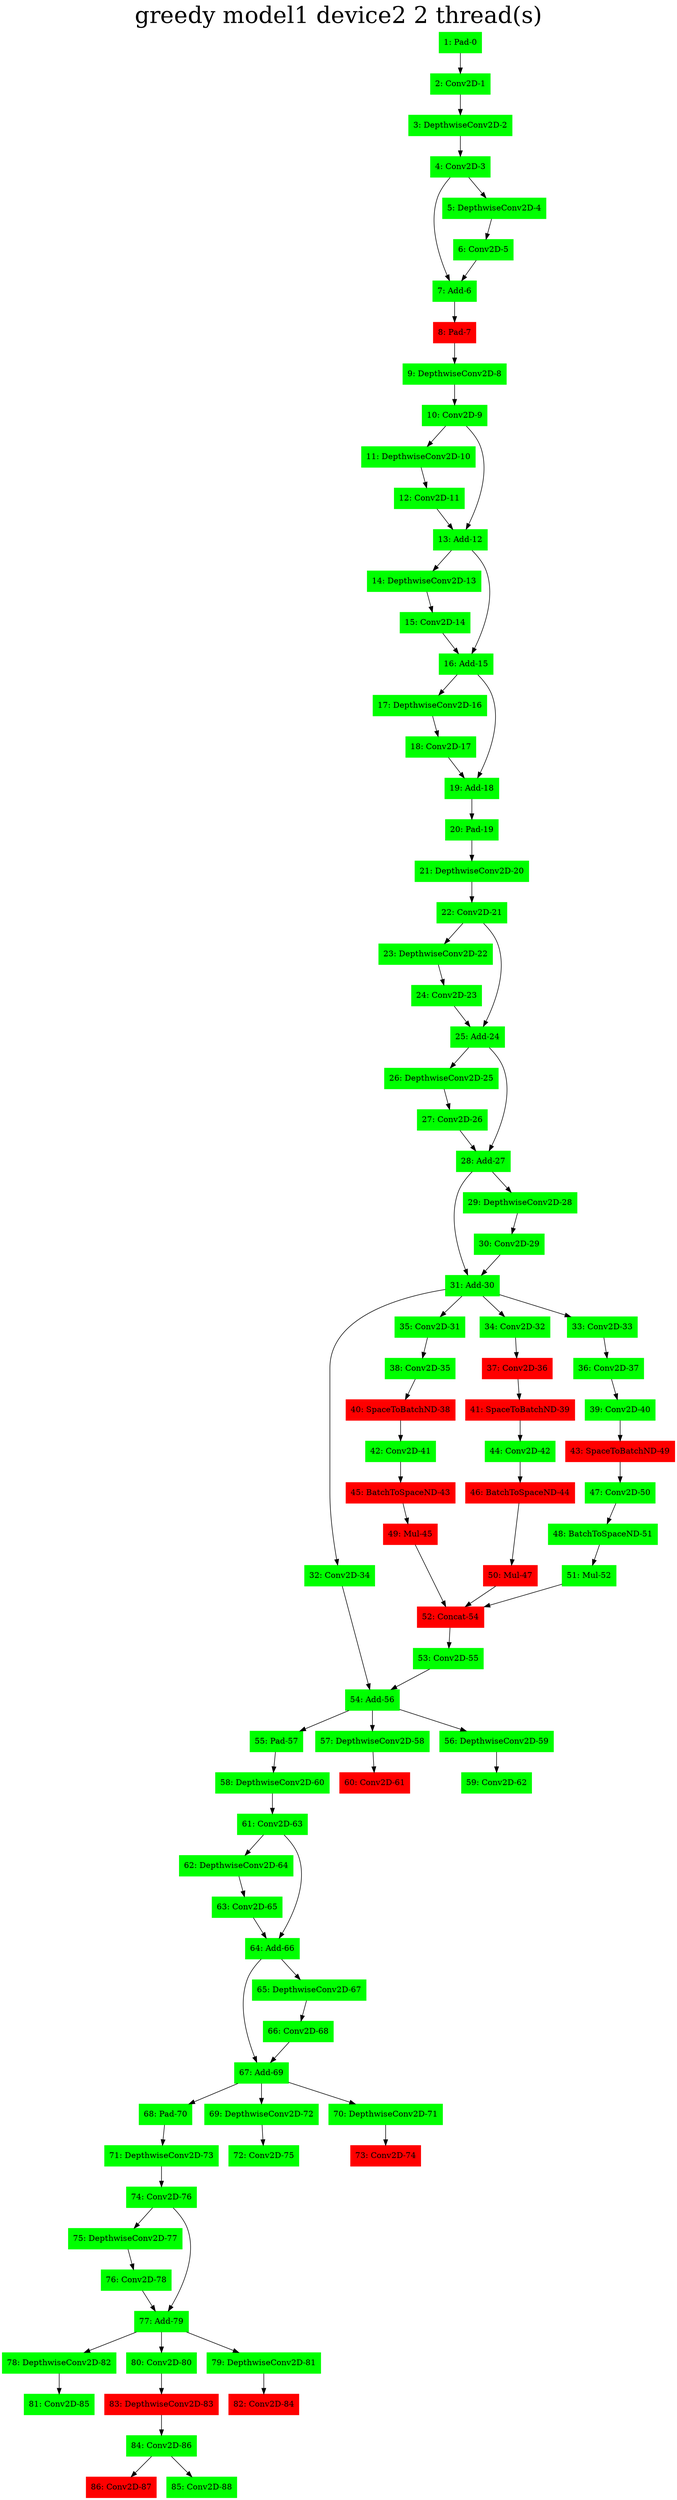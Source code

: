 digraph G {
label     = "greedy model1 device2 2 thread(s)"
    labelloc  =  t // t: Place the graph's title on top.
    fontsize  = 40 // Make title stand out by giving a large font size
    fontcolor = black"1: Pad-0"->"2: Conv2D-1";
"1: Pad-0" [shape=box,style=filled,color=green];
"2: Conv2D-1"->"3: DepthwiseConv2D-2";
"2: Conv2D-1" [shape=box,style=filled,color=green];
"3: DepthwiseConv2D-2"->"4: Conv2D-3";
"3: DepthwiseConv2D-2" [shape=box,style=filled,color=green];
"4: Conv2D-3"->"7: Add-6";
"4: Conv2D-3"->"5: DepthwiseConv2D-4";
"4: Conv2D-3" [shape=box,style=filled,color=green];
"5: DepthwiseConv2D-4"->"6: Conv2D-5";
"5: DepthwiseConv2D-4" [shape=box,style=filled,color=green];
"6: Conv2D-5"->"7: Add-6";
"6: Conv2D-5" [shape=box,style=filled,color=green];
"7: Add-6"->"8: Pad-7";
"7: Add-6" [shape=box,style=filled,color=green];
"8: Pad-7"->"9: DepthwiseConv2D-8";
"8: Pad-7" [shape=box,style=filled,color=red];
"9: DepthwiseConv2D-8"->"10: Conv2D-9";
"9: DepthwiseConv2D-8" [shape=box,style=filled,color=green];
"10: Conv2D-9"->"11: DepthwiseConv2D-10";
"10: Conv2D-9"->"13: Add-12";
"10: Conv2D-9" [shape=box,style=filled,color=green];
"11: DepthwiseConv2D-10"->"12: Conv2D-11";
"11: DepthwiseConv2D-10" [shape=box,style=filled,color=green];
"12: Conv2D-11"->"13: Add-12";
"12: Conv2D-11" [shape=box,style=filled,color=green];
"13: Add-12"->"14: DepthwiseConv2D-13";
"13: Add-12"->"16: Add-15";
"13: Add-12" [shape=box,style=filled,color=green];
"14: DepthwiseConv2D-13"->"15: Conv2D-14";
"14: DepthwiseConv2D-13" [shape=box,style=filled,color=green];
"15: Conv2D-14"->"16: Add-15";
"15: Conv2D-14" [shape=box,style=filled,color=green];
"16: Add-15"->"17: DepthwiseConv2D-16";
"16: Add-15"->"19: Add-18";
"16: Add-15" [shape=box,style=filled,color=green];
"17: DepthwiseConv2D-16"->"18: Conv2D-17";
"17: DepthwiseConv2D-16" [shape=box,style=filled,color=green];
"18: Conv2D-17"->"19: Add-18";
"18: Conv2D-17" [shape=box,style=filled,color=green];
"19: Add-18"->"20: Pad-19";
"19: Add-18" [shape=box,style=filled,color=green];
"20: Pad-19"->"21: DepthwiseConv2D-20";
"20: Pad-19" [shape=box,style=filled,color=green];
"21: DepthwiseConv2D-20"->"22: Conv2D-21";
"21: DepthwiseConv2D-20" [shape=box,style=filled,color=green];
"22: Conv2D-21"->"23: DepthwiseConv2D-22";
"22: Conv2D-21"->"25: Add-24";
"22: Conv2D-21" [shape=box,style=filled,color=green];
"23: DepthwiseConv2D-22"->"24: Conv2D-23";
"23: DepthwiseConv2D-22" [shape=box,style=filled,color=green];
"24: Conv2D-23"->"25: Add-24";
"24: Conv2D-23" [shape=box,style=filled,color=green];
"25: Add-24"->"26: DepthwiseConv2D-25";
"25: Add-24"->"28: Add-27";
"25: Add-24" [shape=box,style=filled,color=green];
"26: DepthwiseConv2D-25"->"27: Conv2D-26";
"26: DepthwiseConv2D-25" [shape=box,style=filled,color=green];
"27: Conv2D-26"->"28: Add-27";
"27: Conv2D-26" [shape=box,style=filled,color=green];
"28: Add-27"->"31: Add-30";
"28: Add-27"->"29: DepthwiseConv2D-28";
"28: Add-27" [shape=box,style=filled,color=green];
"29: DepthwiseConv2D-28"->"30: Conv2D-29";
"29: DepthwiseConv2D-28" [shape=box,style=filled,color=green];
"30: Conv2D-29"->"31: Add-30";
"30: Conv2D-29" [shape=box,style=filled,color=green];
"31: Add-30"->"33: Conv2D-33";
"31: Add-30"->"32: Conv2D-34";
"31: Add-30"->"35: Conv2D-31";
"31: Add-30"->"34: Conv2D-32";
"31: Add-30" [shape=box,style=filled,color=green];
"32: Conv2D-34"->"54: Add-56";
"32: Conv2D-34" [shape=box,style=filled,color=green];
"33: Conv2D-33"->"36: Conv2D-37";
"33: Conv2D-33" [shape=box,style=filled,color=green];
"36: Conv2D-37"->"39: Conv2D-40";
"36: Conv2D-37" [shape=box,style=filled,color=green];
"39: Conv2D-40"->"43: SpaceToBatchND-49";
"39: Conv2D-40" [shape=box,style=filled,color=green];
"43: SpaceToBatchND-49"->"47: Conv2D-50";
"43: SpaceToBatchND-49" [shape=box,style=filled,color=red];
"47: Conv2D-50"->"48: BatchToSpaceND-51";
"47: Conv2D-50" [shape=box,style=filled,color=green];
"48: BatchToSpaceND-51"->"51: Mul-52";
"48: BatchToSpaceND-51" [shape=box,style=filled,color=green];
"51: Mul-52"->"52: Concat-54";
"51: Mul-52" [shape=box,style=filled,color=green];
"34: Conv2D-32"->"37: Conv2D-36";
"34: Conv2D-32" [shape=box,style=filled,color=green];
"37: Conv2D-36"->"41: SpaceToBatchND-39";
"37: Conv2D-36" [shape=box,style=filled,color=red];
"41: SpaceToBatchND-39"->"44: Conv2D-42";
"41: SpaceToBatchND-39" [shape=box,style=filled,color=red];
"44: Conv2D-42"->"46: BatchToSpaceND-44";
"44: Conv2D-42" [shape=box,style=filled,color=green];
"46: BatchToSpaceND-44"->"50: Mul-47";
"46: BatchToSpaceND-44" [shape=box,style=filled,color=red];
"50: Mul-47"->"52: Concat-54";
"50: Mul-47" [shape=box,style=filled,color=red];
"35: Conv2D-31"->"38: Conv2D-35";
"35: Conv2D-31" [shape=box,style=filled,color=green];
"38: Conv2D-35"->"40: SpaceToBatchND-38";
"38: Conv2D-35" [shape=box,style=filled,color=green];
"40: SpaceToBatchND-38"->"42: Conv2D-41";
"40: SpaceToBatchND-38" [shape=box,style=filled,color=red];
"42: Conv2D-41"->"45: BatchToSpaceND-43";
"42: Conv2D-41" [shape=box,style=filled,color=green];
"45: BatchToSpaceND-43"->"49: Mul-45";
"45: BatchToSpaceND-43" [shape=box,style=filled,color=red];
"49: Mul-45"->"52: Concat-54";
"49: Mul-45" [shape=box,style=filled,color=red];
"52: Concat-54"->"53: Conv2D-55";
"52: Concat-54" [shape=box,style=filled,color=red];
"53: Conv2D-55"->"54: Add-56";
"53: Conv2D-55" [shape=box,style=filled,color=green];
"54: Add-56"->"55: Pad-57";
"54: Add-56"->"57: DepthwiseConv2D-58";
"54: Add-56"->"56: DepthwiseConv2D-59";
"54: Add-56" [shape=box,style=filled,color=green];
"55: Pad-57"->"58: DepthwiseConv2D-60";
"55: Pad-57" [shape=box,style=filled,color=green];
"58: DepthwiseConv2D-60"->"61: Conv2D-63";
"58: DepthwiseConv2D-60" [shape=box,style=filled,color=green];
"61: Conv2D-63"->"62: DepthwiseConv2D-64";
"61: Conv2D-63"->"64: Add-66";
"61: Conv2D-63" [shape=box,style=filled,color=green];
"62: DepthwiseConv2D-64"->"63: Conv2D-65";
"62: DepthwiseConv2D-64" [shape=box,style=filled,color=green];
"63: Conv2D-65"->"64: Add-66";
"63: Conv2D-65" [shape=box,style=filled,color=green];
"64: Add-66"->"67: Add-69";
"64: Add-66"->"65: DepthwiseConv2D-67";
"64: Add-66" [shape=box,style=filled,color=green];
"65: DepthwiseConv2D-67"->"66: Conv2D-68";
"65: DepthwiseConv2D-67" [shape=box,style=filled,color=green];
"66: Conv2D-68"->"67: Add-69";
"66: Conv2D-68" [shape=box,style=filled,color=green];
"67: Add-69"->"68: Pad-70";
"67: Add-69"->"69: DepthwiseConv2D-72";
"67: Add-69"->"70: DepthwiseConv2D-71";
"67: Add-69" [shape=box,style=filled,color=green];
"68: Pad-70"->"71: DepthwiseConv2D-73";
"68: Pad-70" [shape=box,style=filled,color=green];
"71: DepthwiseConv2D-73"->"74: Conv2D-76";
"71: DepthwiseConv2D-73" [shape=box,style=filled,color=green];
"74: Conv2D-76"->"75: DepthwiseConv2D-77";
"74: Conv2D-76"->"77: Add-79";
"74: Conv2D-76" [shape=box,style=filled,color=green];
"75: DepthwiseConv2D-77"->"76: Conv2D-78";
"75: DepthwiseConv2D-77" [shape=box,style=filled,color=green];
"76: Conv2D-78"->"77: Add-79";
"76: Conv2D-78" [shape=box,style=filled,color=green];
"77: Add-79"->"78: DepthwiseConv2D-82";
"77: Add-79"->"80: Conv2D-80";
"77: Add-79"->"79: DepthwiseConv2D-81";
"77: Add-79" [shape=box,style=filled,color=green];
"80: Conv2D-80"->"83: DepthwiseConv2D-83";
"80: Conv2D-80" [shape=box,style=filled,color=green];
"83: DepthwiseConv2D-83"->"84: Conv2D-86";
"83: DepthwiseConv2D-83" [shape=box,style=filled,color=red];
"84: Conv2D-86"->"86: Conv2D-87";
"84: Conv2D-86"->"85: Conv2D-88";
"84: Conv2D-86" [shape=box,style=filled,color=green];
"85: Conv2D-88" [shape=box,style=filled,color=green];
"86: Conv2D-87" [shape=box,style=filled,color=red];
"78: DepthwiseConv2D-82"->"81: Conv2D-85";
"78: DepthwiseConv2D-82" [shape=box,style=filled,color=green];
"81: Conv2D-85" [shape=box,style=filled,color=green];
"79: DepthwiseConv2D-81"->"82: Conv2D-84";
"79: DepthwiseConv2D-81" [shape=box,style=filled,color=green];
"82: Conv2D-84" [shape=box,style=filled,color=red];
"69: DepthwiseConv2D-72"->"72: Conv2D-75";
"69: DepthwiseConv2D-72" [shape=box,style=filled,color=green];
"72: Conv2D-75" [shape=box,style=filled,color=green];
"70: DepthwiseConv2D-71"->"73: Conv2D-74";
"70: DepthwiseConv2D-71" [shape=box,style=filled,color=green];
"73: Conv2D-74" [shape=box,style=filled,color=red];
"56: DepthwiseConv2D-59"->"59: Conv2D-62";
"56: DepthwiseConv2D-59" [shape=box,style=filled,color=green];
"59: Conv2D-62" [shape=box,style=filled,color=green];
"57: DepthwiseConv2D-58"->"60: Conv2D-61";
"57: DepthwiseConv2D-58" [shape=box,style=filled,color=green];
"60: Conv2D-61" [shape=box,style=filled,color=red];
}